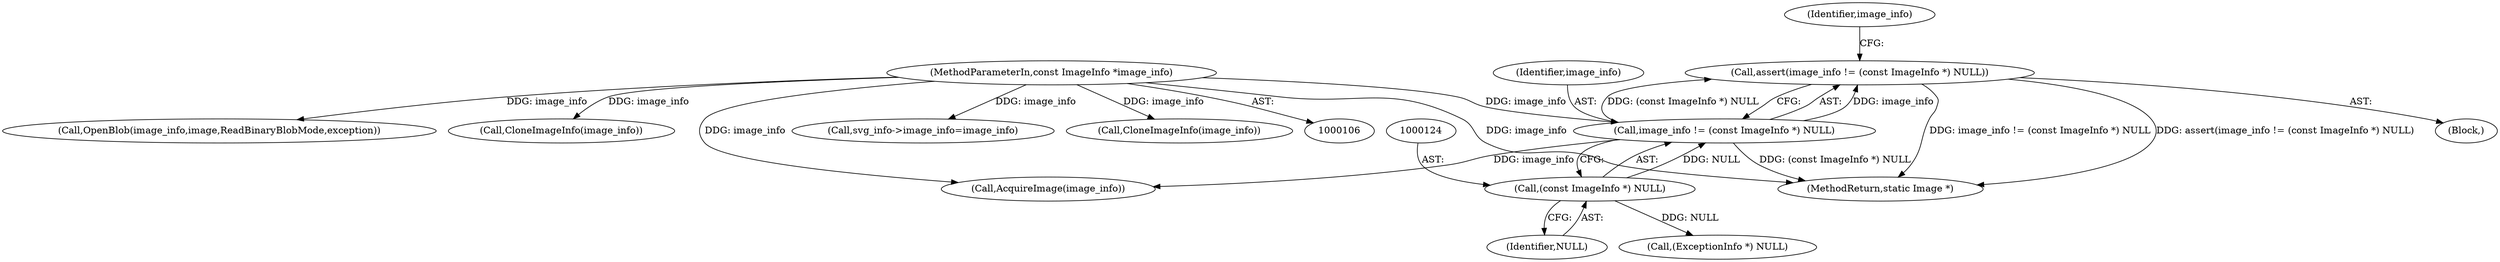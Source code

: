 digraph "0_ImageMagick_f6e9d0d9955e85bdd7540b251cd50d598dacc5e6_60@API" {
"1000120" [label="(Call,assert(image_info != (const ImageInfo *) NULL))"];
"1000121" [label="(Call,image_info != (const ImageInfo *) NULL)"];
"1000107" [label="(MethodParameterIn,const ImageInfo *image_info)"];
"1000123" [label="(Call,(const ImageInfo *) NULL)"];
"1000109" [label="(Block,)"];
"1000122" [label="(Identifier,image_info)"];
"1000121" [label="(Call,image_info != (const ImageInfo *) NULL)"];
"1000165" [label="(Call,OpenBlob(image_info,image,ReadBinaryBlobMode,exception))"];
"1000123" [label="(Call,(const ImageInfo *) NULL)"];
"1000120" [label="(Call,assert(image_info != (const ImageInfo *) NULL))"];
"1000125" [label="(Identifier,NULL)"];
"1000161" [label="(Call,AcquireImage(image_info))"];
"1000129" [label="(Identifier,image_info)"];
"1000394" [label="(Call,CloneImageInfo(image_info))"];
"1001464" [label="(MethodReturn,static Image *)"];
"1000135" [label="(Call,(ExceptionInfo *) NULL)"];
"1001016" [label="(Call,svg_info->image_info=image_info)"];
"1001356" [label="(Call,CloneImageInfo(image_info))"];
"1000107" [label="(MethodParameterIn,const ImageInfo *image_info)"];
"1000120" -> "1000109"  [label="AST: "];
"1000120" -> "1000121"  [label="CFG: "];
"1000121" -> "1000120"  [label="AST: "];
"1000129" -> "1000120"  [label="CFG: "];
"1000120" -> "1001464"  [label="DDG: image_info != (const ImageInfo *) NULL"];
"1000120" -> "1001464"  [label="DDG: assert(image_info != (const ImageInfo *) NULL)"];
"1000121" -> "1000120"  [label="DDG: image_info"];
"1000121" -> "1000120"  [label="DDG: (const ImageInfo *) NULL"];
"1000121" -> "1000123"  [label="CFG: "];
"1000122" -> "1000121"  [label="AST: "];
"1000123" -> "1000121"  [label="AST: "];
"1000121" -> "1001464"  [label="DDG: (const ImageInfo *) NULL"];
"1000107" -> "1000121"  [label="DDG: image_info"];
"1000123" -> "1000121"  [label="DDG: NULL"];
"1000121" -> "1000161"  [label="DDG: image_info"];
"1000107" -> "1000106"  [label="AST: "];
"1000107" -> "1001464"  [label="DDG: image_info"];
"1000107" -> "1000161"  [label="DDG: image_info"];
"1000107" -> "1000165"  [label="DDG: image_info"];
"1000107" -> "1000394"  [label="DDG: image_info"];
"1000107" -> "1001016"  [label="DDG: image_info"];
"1000107" -> "1001356"  [label="DDG: image_info"];
"1000123" -> "1000125"  [label="CFG: "];
"1000124" -> "1000123"  [label="AST: "];
"1000125" -> "1000123"  [label="AST: "];
"1000123" -> "1000135"  [label="DDG: NULL"];
}
